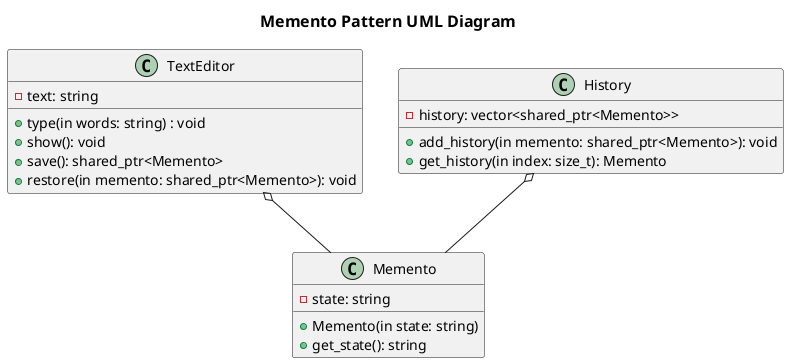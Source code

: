 @startuml

skinparam TitleFontSize 16
title "Memento Pattern UML Diagram"

class Memento{
    -state: string
    +Memento(in state: string)
    +get_state(): string
}

class TextEditor{
    -text: string
    +type(in words: string) : void
    +show(): void
    +save(): shared_ptr<Memento>
    +restore(in memento: shared_ptr<Memento>): void
}

class History{
    -history: vector<shared_ptr<Memento>>
    +add_history(in memento: shared_ptr<Memento>): void
    +get_history(in index: size_t): Memento
}


TextEditor o-- Memento
History o-- Memento

@enduml

